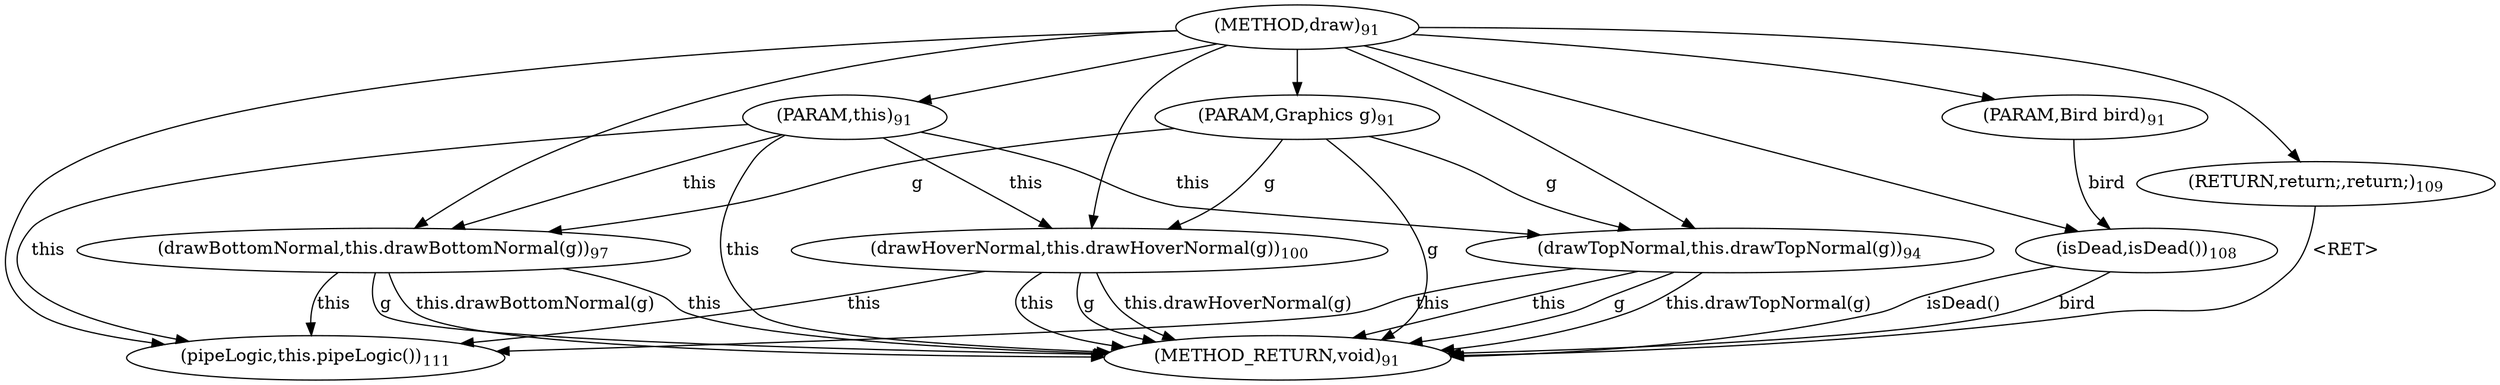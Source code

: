 digraph "draw" {  
"200" [label = <(METHOD,draw)<SUB>91</SUB>> ]
"238" [label = <(METHOD_RETURN,void)<SUB>91</SUB>> ]
"14" [label = <(PARAM,this)<SUB>91</SUB>> ]
"201" [label = <(PARAM,Graphics g)<SUB>91</SUB>> ]
"202" [label = <(PARAM,Bird bird)<SUB>91</SUB>> ]
"235" [label = <(pipeLogic,this.pipeLogic())<SUB>111</SUB>> ]
"231" [label = <(isDead,isDead())<SUB>108</SUB>> ]
"235" [label = <(pipeLogic,this.pipeLogic())<SUB>111</SUB>> ]
"213" [label = <(drawTopNormal,this.drawTopNormal(g))<SUB>94</SUB>> ]
"220" [label = <(drawBottomNormal,this.drawBottomNormal(g))<SUB>97</SUB>> ]
"227" [label = <(drawHoverNormal,this.drawHoverNormal(g))<SUB>100</SUB>> ]
"231" [label = <(isDead,isDead())<SUB>108</SUB>> ]
"234" [label = <(RETURN,return;,return;)<SUB>109</SUB>> ]
"213" [label = <(drawTopNormal,this.drawTopNormal(g))<SUB>94</SUB>> ]
"213" [label = <(drawTopNormal,this.drawTopNormal(g))<SUB>94</SUB>> ]
"220" [label = <(drawBottomNormal,this.drawBottomNormal(g))<SUB>97</SUB>> ]
"220" [label = <(drawBottomNormal,this.drawBottomNormal(g))<SUB>97</SUB>> ]
"227" [label = <(drawHoverNormal,this.drawHoverNormal(g))<SUB>100</SUB>> ]
"227" [label = <(drawHoverNormal,this.drawHoverNormal(g))<SUB>100</SUB>> ]
  "234" -> "238"  [ label = "&lt;RET&gt;"] 
  "14" -> "238"  [ label = "this"] 
  "201" -> "238"  [ label = "g"] 
  "227" -> "238"  [ label = "this"] 
  "227" -> "238"  [ label = "g"] 
  "227" -> "238"  [ label = "this.drawHoverNormal(g)"] 
  "220" -> "238"  [ label = "this"] 
  "220" -> "238"  [ label = "g"] 
  "220" -> "238"  [ label = "this.drawBottomNormal(g)"] 
  "213" -> "238"  [ label = "this"] 
  "213" -> "238"  [ label = "g"] 
  "213" -> "238"  [ label = "this.drawTopNormal(g)"] 
  "231" -> "238"  [ label = "bird"] 
  "231" -> "238"  [ label = "isDead()"] 
  "200" -> "14" 
  "200" -> "201" 
  "200" -> "202" 
  "14" -> "235"  [ label = "this"] 
  "227" -> "235"  [ label = "this"] 
  "220" -> "235"  [ label = "this"] 
  "213" -> "235"  [ label = "this"] 
  "200" -> "235" 
  "202" -> "231"  [ label = "bird"] 
  "200" -> "231" 
  "200" -> "234" 
  "14" -> "213"  [ label = "this"] 
  "200" -> "213" 
  "201" -> "213"  [ label = "g"] 
  "14" -> "220"  [ label = "this"] 
  "200" -> "220" 
  "201" -> "220"  [ label = "g"] 
  "14" -> "227"  [ label = "this"] 
  "200" -> "227" 
  "201" -> "227"  [ label = "g"] 
}
